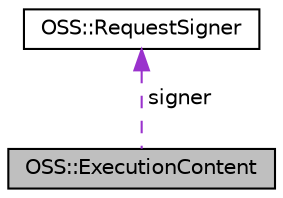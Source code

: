 digraph "OSS::ExecutionContent"
{
  edge [fontname="Helvetica",fontsize="10",labelfontname="Helvetica",labelfontsize="10"];
  node [fontname="Helvetica",fontsize="10",shape=record];
  Node1 [label="OSS::ExecutionContent",height=0.2,width=0.4,color="black", fillcolor="grey75", style="filled" fontcolor="black"];
  Node2 -> Node1 [dir="back",color="darkorchid3",fontsize="10",style="dashed",label=" signer" ,fontname="Helvetica"];
  Node2 [label="OSS::RequestSigner",height=0.2,width=0.4,color="black", fillcolor="white", style="filled",URL="$class_o_s_s_1_1_request_signer.html"];
}
